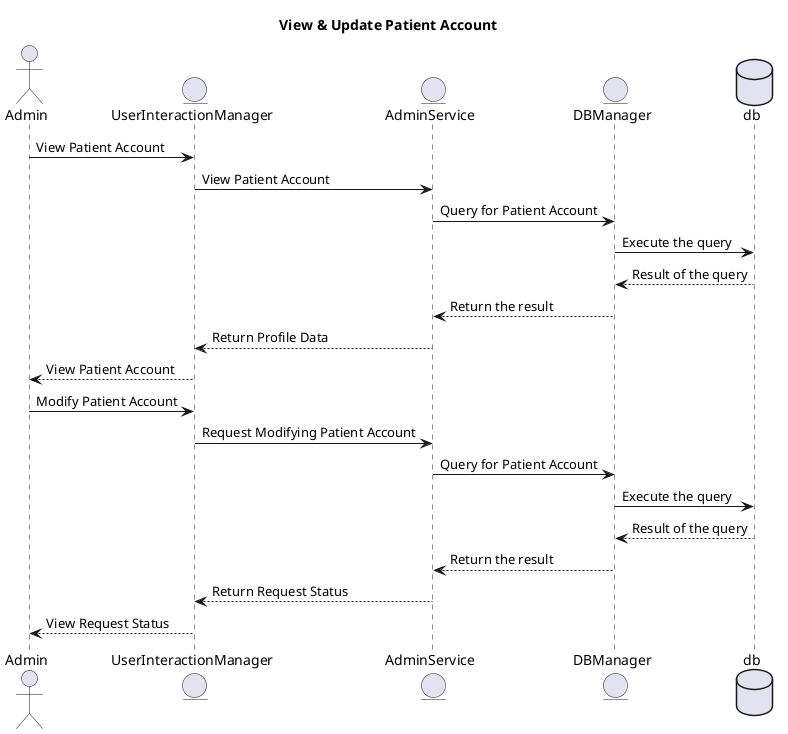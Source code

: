 @startuml
title "View & Update Patient Account"

actor Admin

entity UserInteractionManager
entity AdminService
entity DBManager

database db

Admin -> UserInteractionManager: View Patient Account
UserInteractionManager -> AdminService: View Patient Account
AdminService -> DBManager: Query for Patient Account
DBManager -> db: Execute the query
db --> DBManager: Result of the query
DBManager --> AdminService: Return the result
AdminService --> UserInteractionManager: Return Profile Data
UserInteractionManager --> Admin: View Patient Account

Admin -> UserInteractionManager: Modify Patient Account
UserInteractionManager -> AdminService: Request Modifying Patient Account
AdminService -> DBManager: Query for Patient Account
DBManager -> db: Execute the query
db --> DBManager: Result of the query
DBManager --> AdminService: Return the result
AdminService --> UserInteractionManager: Return Request Status
UserInteractionManager --> Admin: View Request Status

@enduml
